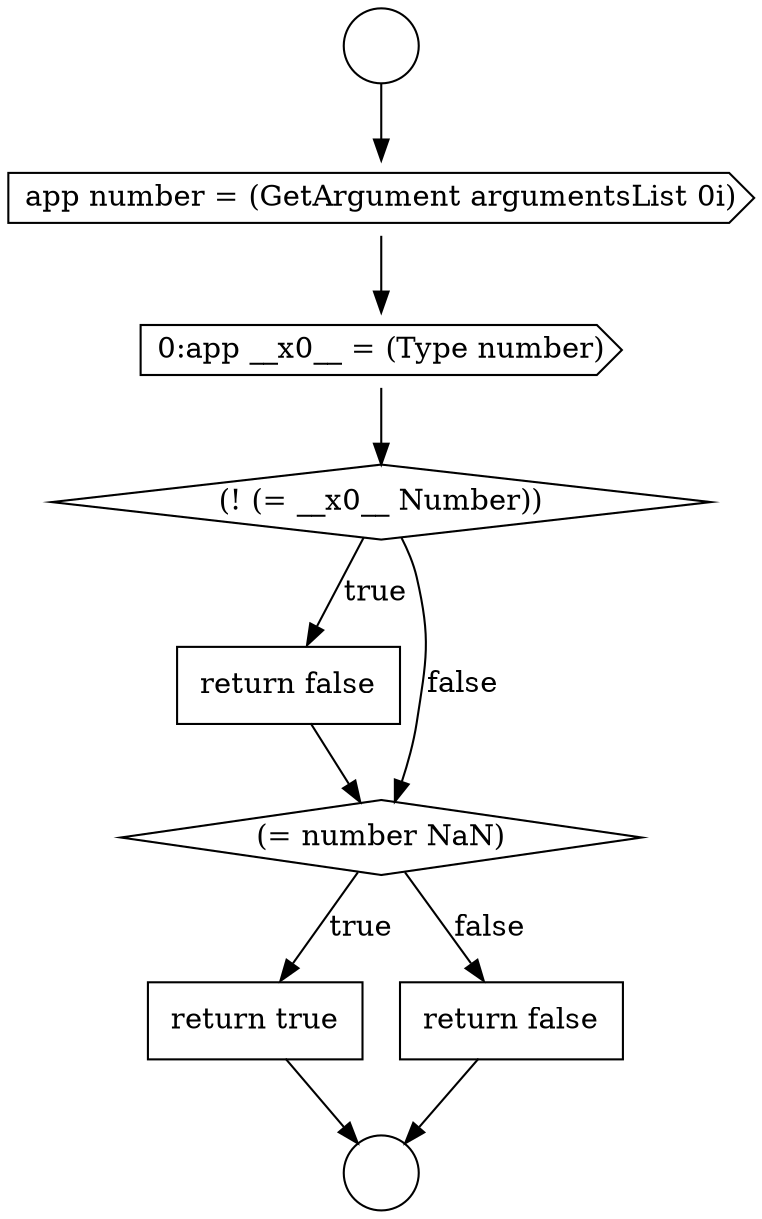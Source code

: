 digraph {
  node10886 [shape=none, margin=0, label=<<font color="black">
    <table border="0" cellborder="1" cellspacing="0" cellpadding="10">
      <tr><td align="left">return false</td></tr>
    </table>
  </font>> color="black" fillcolor="white" style=filled]
  node10881 [shape=circle label=" " color="black" fillcolor="white" style=filled]
  node10883 [shape=cds, label=<<font color="black">app number = (GetArgument argumentsList 0i)</font>> color="black" fillcolor="white" style=filled]
  node10888 [shape=none, margin=0, label=<<font color="black">
    <table border="0" cellborder="1" cellspacing="0" cellpadding="10">
      <tr><td align="left">return true</td></tr>
    </table>
  </font>> color="black" fillcolor="white" style=filled]
  node10889 [shape=none, margin=0, label=<<font color="black">
    <table border="0" cellborder="1" cellspacing="0" cellpadding="10">
      <tr><td align="left">return false</td></tr>
    </table>
  </font>> color="black" fillcolor="white" style=filled]
  node10887 [shape=diamond, label=<<font color="black">(= number NaN)</font>> color="black" fillcolor="white" style=filled]
  node10882 [shape=circle label=" " color="black" fillcolor="white" style=filled]
  node10885 [shape=diamond, label=<<font color="black">(! (= __x0__ Number))</font>> color="black" fillcolor="white" style=filled]
  node10884 [shape=cds, label=<<font color="black">0:app __x0__ = (Type number)</font>> color="black" fillcolor="white" style=filled]
  node10884 -> node10885 [ color="black"]
  node10881 -> node10883 [ color="black"]
  node10887 -> node10888 [label=<<font color="black">true</font>> color="black"]
  node10887 -> node10889 [label=<<font color="black">false</font>> color="black"]
  node10883 -> node10884 [ color="black"]
  node10888 -> node10882 [ color="black"]
  node10889 -> node10882 [ color="black"]
  node10885 -> node10886 [label=<<font color="black">true</font>> color="black"]
  node10885 -> node10887 [label=<<font color="black">false</font>> color="black"]
  node10886 -> node10887 [ color="black"]
}
